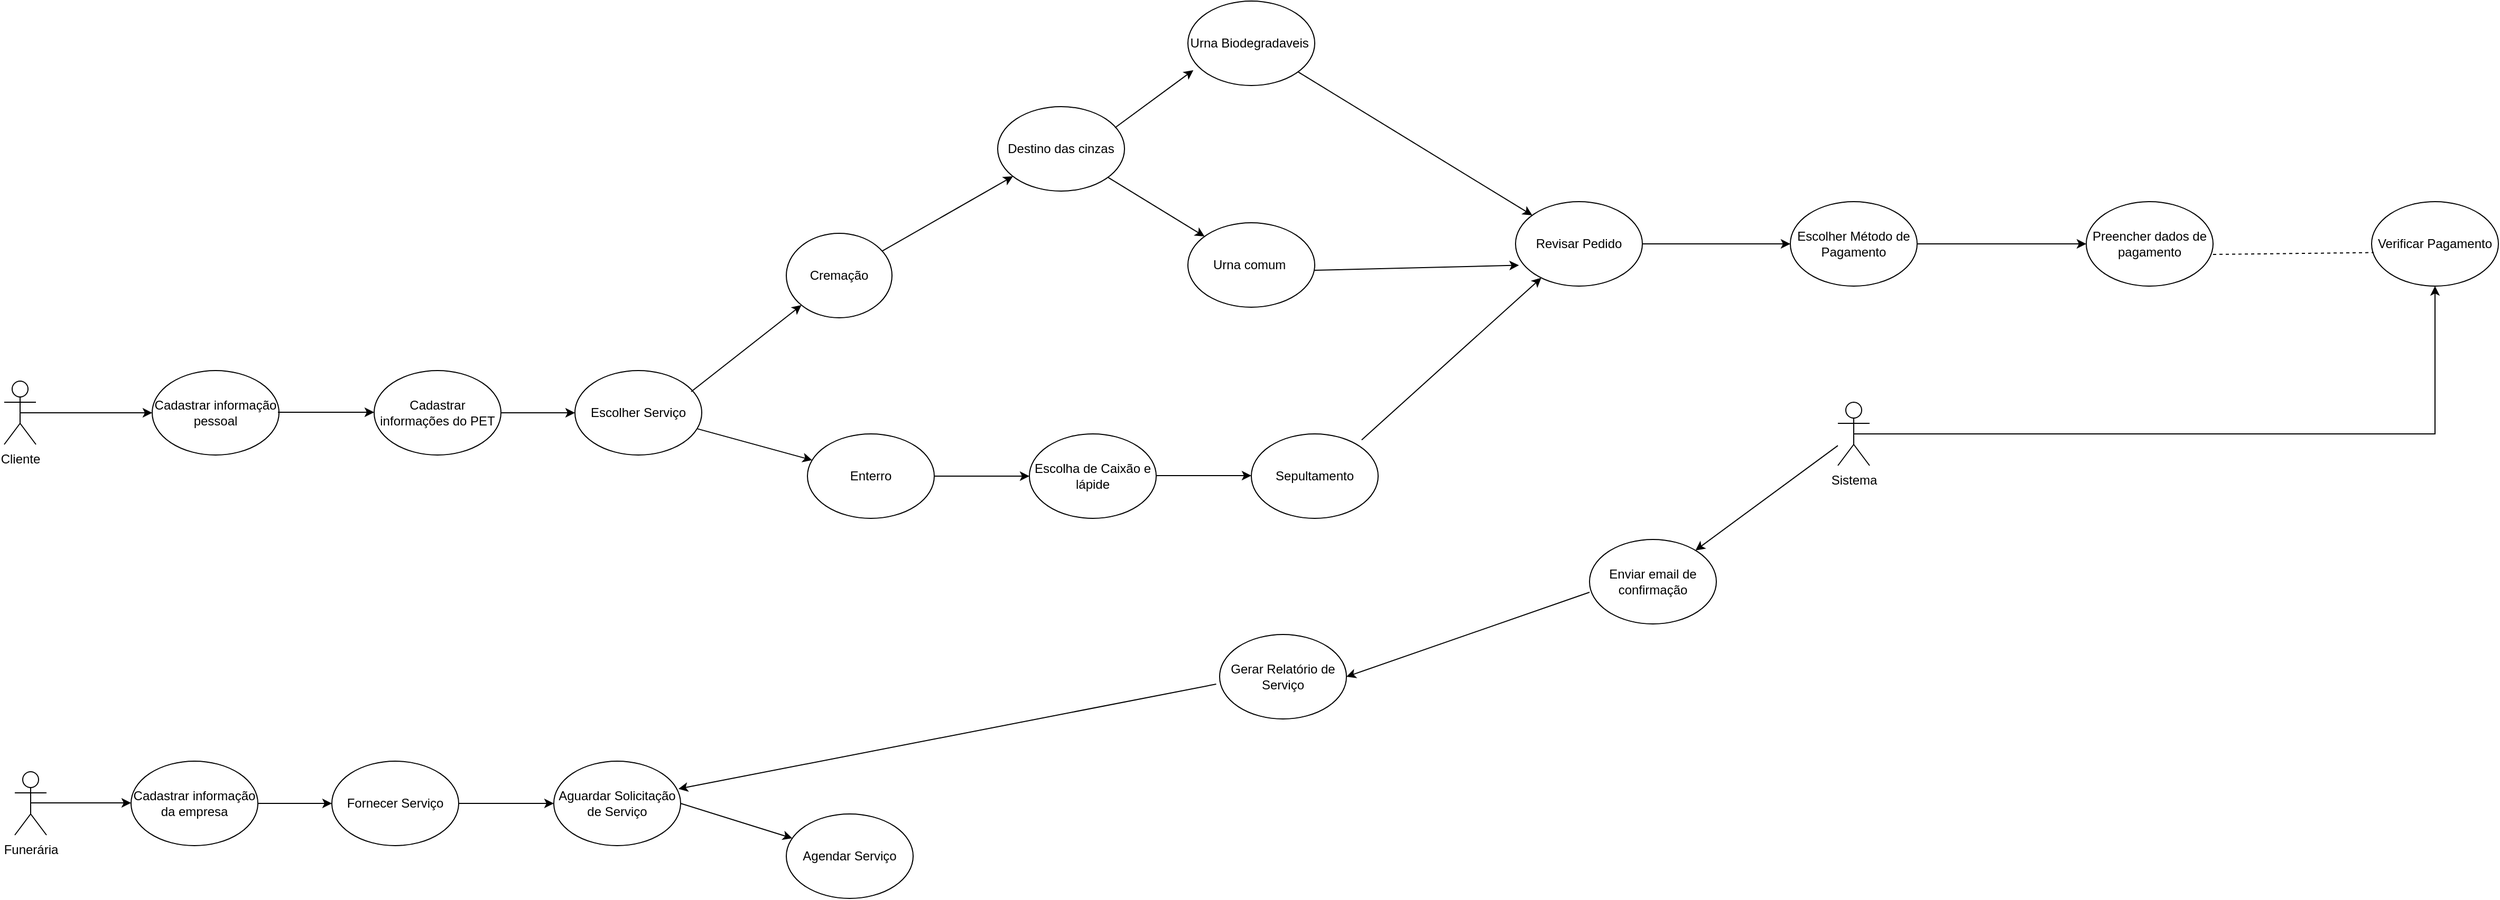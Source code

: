 <mxfile version="22.1.1" type="github">
  <diagram name="Página-1" id="ODZ_0vLTb127tvkNL9cw">
    <mxGraphModel dx="1235" dy="1807" grid="1" gridSize="10" guides="1" tooltips="1" connect="1" arrows="1" fold="1" page="1" pageScale="1" pageWidth="827" pageHeight="1169" math="0" shadow="0">
      <root>
        <mxCell id="0" />
        <mxCell id="1" parent="0" />
        <mxCell id="Ef72juAE4p8E3rA1VLje-10" style="edgeStyle=orthogonalEdgeStyle;rounded=0;orthogonalLoop=1;jettySize=auto;html=1;exitX=0.5;exitY=0.5;exitDx=0;exitDy=0;exitPerimeter=0;" edge="1" parent="1" source="Ef72juAE4p8E3rA1VLje-1" target="Ef72juAE4p8E3rA1VLje-11">
          <mxGeometry relative="1" as="geometry">
            <mxPoint x="250" y="340" as="targetPoint" />
          </mxGeometry>
        </mxCell>
        <mxCell id="Ef72juAE4p8E3rA1VLje-1" value="Cliente" style="shape=umlActor;verticalLabelPosition=bottom;verticalAlign=top;html=1;outlineConnect=0;" vertex="1" parent="1">
          <mxGeometry x="140" y="110" width="30" height="60" as="geometry" />
        </mxCell>
        <mxCell id="Ef72juAE4p8E3rA1VLje-6" value="Funerária" style="shape=umlActor;verticalLabelPosition=bottom;verticalAlign=top;html=1;outlineConnect=0;" vertex="1" parent="1">
          <mxGeometry x="150" y="480" width="30" height="60" as="geometry" />
        </mxCell>
        <mxCell id="Ef72juAE4p8E3rA1VLje-11" value="Cadastrar informação pessoal" style="ellipse;whiteSpace=wrap;html=1;" vertex="1" parent="1">
          <mxGeometry x="280" y="100" width="120" height="80" as="geometry" />
        </mxCell>
        <mxCell id="Ef72juAE4p8E3rA1VLje-12" style="edgeStyle=orthogonalEdgeStyle;rounded=0;orthogonalLoop=1;jettySize=auto;html=1;exitX=0.5;exitY=0.5;exitDx=0;exitDy=0;exitPerimeter=0;" edge="1" parent="1">
          <mxGeometry relative="1" as="geometry">
            <mxPoint x="260" y="509.5" as="targetPoint" />
            <mxPoint x="165" y="509.5" as="sourcePoint" />
          </mxGeometry>
        </mxCell>
        <mxCell id="Ef72juAE4p8E3rA1VLje-13" value="Cadastrar informação da empresa" style="ellipse;whiteSpace=wrap;html=1;" vertex="1" parent="1">
          <mxGeometry x="260" y="470" width="120" height="80" as="geometry" />
        </mxCell>
        <mxCell id="Ef72juAE4p8E3rA1VLje-15" value="" style="endArrow=classic;html=1;rounded=0;" edge="1" parent="1">
          <mxGeometry width="50" height="50" relative="1" as="geometry">
            <mxPoint x="399" y="139.5" as="sourcePoint" />
            <mxPoint x="490" y="139.5" as="targetPoint" />
          </mxGeometry>
        </mxCell>
        <mxCell id="Ef72juAE4p8E3rA1VLje-48" style="edgeStyle=orthogonalEdgeStyle;rounded=0;orthogonalLoop=1;jettySize=auto;html=1;" edge="1" parent="1" source="Ef72juAE4p8E3rA1VLje-16" target="Ef72juAE4p8E3rA1VLje-43">
          <mxGeometry relative="1" as="geometry" />
        </mxCell>
        <mxCell id="Ef72juAE4p8E3rA1VLje-16" value="Cadastrar informações do PET" style="ellipse;whiteSpace=wrap;html=1;" vertex="1" parent="1">
          <mxGeometry x="490" y="100" width="120" height="80" as="geometry" />
        </mxCell>
        <mxCell id="Ef72juAE4p8E3rA1VLje-17" value="" style="endArrow=classic;html=1;rounded=0;" edge="1" parent="1" target="Ef72juAE4p8E3rA1VLje-18">
          <mxGeometry width="50" height="50" relative="1" as="geometry">
            <mxPoint x="380" y="510" as="sourcePoint" />
            <mxPoint x="450" y="510" as="targetPoint" />
          </mxGeometry>
        </mxCell>
        <mxCell id="Ef72juAE4p8E3rA1VLje-18" value="Fornecer Serviço" style="ellipse;whiteSpace=wrap;html=1;" vertex="1" parent="1">
          <mxGeometry x="450" y="470" width="120" height="80" as="geometry" />
        </mxCell>
        <mxCell id="Ef72juAE4p8E3rA1VLje-33" value="Escolha de Caixão e lápide" style="ellipse;whiteSpace=wrap;html=1;" vertex="1" parent="1">
          <mxGeometry x="1110" y="160" width="120" height="80" as="geometry" />
        </mxCell>
        <mxCell id="Ef72juAE4p8E3rA1VLje-36" value="Sepultamento" style="ellipse;whiteSpace=wrap;html=1;" vertex="1" parent="1">
          <mxGeometry x="1320" y="160" width="120" height="80" as="geometry" />
        </mxCell>
        <mxCell id="Ef72juAE4p8E3rA1VLje-43" value="Escolher Serviço" style="ellipse;whiteSpace=wrap;html=1;" vertex="1" parent="1">
          <mxGeometry x="680" y="100" width="120" height="80" as="geometry" />
        </mxCell>
        <mxCell id="Ef72juAE4p8E3rA1VLje-57" value="Cremação" style="ellipse;whiteSpace=wrap;html=1;" vertex="1" parent="1">
          <mxGeometry x="880" y="-30" width="100" height="80" as="geometry" />
        </mxCell>
        <mxCell id="Ef72juAE4p8E3rA1VLje-58" value="Destino das cinzas" style="ellipse;whiteSpace=wrap;html=1;" vertex="1" parent="1">
          <mxGeometry x="1080" y="-150" width="120" height="80" as="geometry" />
        </mxCell>
        <mxCell id="Ef72juAE4p8E3rA1VLje-59" value="Urna Biodegradaveis&amp;nbsp;" style="ellipse;whiteSpace=wrap;html=1;" vertex="1" parent="1">
          <mxGeometry x="1260" y="-250" width="120" height="80" as="geometry" />
        </mxCell>
        <mxCell id="Ef72juAE4p8E3rA1VLje-60" value="Urna comum&amp;nbsp;" style="ellipse;whiteSpace=wrap;html=1;" vertex="1" parent="1">
          <mxGeometry x="1260" y="-40" width="120" height="80" as="geometry" />
        </mxCell>
        <mxCell id="Ef72juAE4p8E3rA1VLje-62" value="" style="endArrow=classic;html=1;rounded=0;" edge="1" parent="1" target="Ef72juAE4p8E3rA1VLje-57">
          <mxGeometry width="50" height="50" relative="1" as="geometry">
            <mxPoint x="790" y="120" as="sourcePoint" />
            <mxPoint x="840" y="70" as="targetPoint" />
          </mxGeometry>
        </mxCell>
        <mxCell id="Ef72juAE4p8E3rA1VLje-63" value="" style="endArrow=classic;html=1;rounded=0;" edge="1" parent="1" source="Ef72juAE4p8E3rA1VLje-57" target="Ef72juAE4p8E3rA1VLje-58">
          <mxGeometry width="50" height="50" relative="1" as="geometry">
            <mxPoint x="910" y="-10" as="sourcePoint" />
            <mxPoint x="960" y="-60" as="targetPoint" />
          </mxGeometry>
        </mxCell>
        <mxCell id="Ef72juAE4p8E3rA1VLje-64" value="" style="endArrow=classic;html=1;rounded=0;" edge="1" parent="1" source="Ef72juAE4p8E3rA1VLje-58" target="Ef72juAE4p8E3rA1VLje-60">
          <mxGeometry width="50" height="50" relative="1" as="geometry">
            <mxPoint x="910" y="-10" as="sourcePoint" />
            <mxPoint x="960" y="-60" as="targetPoint" />
          </mxGeometry>
        </mxCell>
        <mxCell id="Ef72juAE4p8E3rA1VLje-65" value="" style="endArrow=classic;html=1;rounded=0;entryX=0.043;entryY=0.818;entryDx=0;entryDy=0;entryPerimeter=0;" edge="1" parent="1" target="Ef72juAE4p8E3rA1VLje-59">
          <mxGeometry width="50" height="50" relative="1" as="geometry">
            <mxPoint x="1191" y="-130" as="sourcePoint" />
            <mxPoint x="1241" y="-180" as="targetPoint" />
          </mxGeometry>
        </mxCell>
        <mxCell id="Ef72juAE4p8E3rA1VLje-66" value="Enterro" style="ellipse;whiteSpace=wrap;html=1;" vertex="1" parent="1">
          <mxGeometry x="900" y="160" width="120" height="80" as="geometry" />
        </mxCell>
        <mxCell id="Ef72juAE4p8E3rA1VLje-67" value="" style="endArrow=classic;html=1;rounded=0;" edge="1" parent="1" source="Ef72juAE4p8E3rA1VLje-43" target="Ef72juAE4p8E3rA1VLje-66">
          <mxGeometry width="50" height="50" relative="1" as="geometry">
            <mxPoint x="910" y="390" as="sourcePoint" />
            <mxPoint x="960" y="340" as="targetPoint" />
          </mxGeometry>
        </mxCell>
        <mxCell id="Ef72juAE4p8E3rA1VLje-68" value="" style="endArrow=classic;html=1;rounded=0;" edge="1" parent="1" source="Ef72juAE4p8E3rA1VLje-66" target="Ef72juAE4p8E3rA1VLje-33">
          <mxGeometry width="50" height="50" relative="1" as="geometry">
            <mxPoint x="1150" y="190" as="sourcePoint" />
            <mxPoint x="1200" y="140" as="targetPoint" />
          </mxGeometry>
        </mxCell>
        <mxCell id="Ef72juAE4p8E3rA1VLje-69" value="" style="endArrow=classic;html=1;rounded=0;" edge="1" parent="1">
          <mxGeometry width="50" height="50" relative="1" as="geometry">
            <mxPoint x="1230" y="199.5" as="sourcePoint" />
            <mxPoint x="1320" y="199.5" as="targetPoint" />
          </mxGeometry>
        </mxCell>
        <mxCell id="Ef72juAE4p8E3rA1VLje-70" value="Revisar Pedido" style="ellipse;whiteSpace=wrap;html=1;" vertex="1" parent="1">
          <mxGeometry x="1570" y="-60" width="120" height="80" as="geometry" />
        </mxCell>
        <mxCell id="Ef72juAE4p8E3rA1VLje-71" value="" style="endArrow=classic;html=1;rounded=0;" edge="1" parent="1" source="Ef72juAE4p8E3rA1VLje-59" target="Ef72juAE4p8E3rA1VLje-70">
          <mxGeometry width="50" height="50" relative="1" as="geometry">
            <mxPoint x="1140" y="-10" as="sourcePoint" />
            <mxPoint x="1190" y="-60" as="targetPoint" />
          </mxGeometry>
        </mxCell>
        <mxCell id="Ef72juAE4p8E3rA1VLje-72" value="" style="endArrow=classic;html=1;rounded=0;entryX=0.027;entryY=0.753;entryDx=0;entryDy=0;entryPerimeter=0;" edge="1" parent="1" target="Ef72juAE4p8E3rA1VLje-70">
          <mxGeometry width="50" height="50" relative="1" as="geometry">
            <mxPoint x="1380" y="5" as="sourcePoint" />
            <mxPoint x="1430" y="-45" as="targetPoint" />
          </mxGeometry>
        </mxCell>
        <mxCell id="Ef72juAE4p8E3rA1VLje-73" value="" style="endArrow=classic;html=1;rounded=0;exitX=0.87;exitY=0.072;exitDx=0;exitDy=0;exitPerimeter=0;" edge="1" parent="1" source="Ef72juAE4p8E3rA1VLje-36" target="Ef72juAE4p8E3rA1VLje-70">
          <mxGeometry width="50" height="50" relative="1" as="geometry">
            <mxPoint x="1390" y="15" as="sourcePoint" />
            <mxPoint x="1583" y="10" as="targetPoint" />
          </mxGeometry>
        </mxCell>
        <mxCell id="Ef72juAE4p8E3rA1VLje-74" value="Escolher Método de Pagamento" style="ellipse;whiteSpace=wrap;html=1;" vertex="1" parent="1">
          <mxGeometry x="1830" y="-60" width="120" height="80" as="geometry" />
        </mxCell>
        <mxCell id="Ef72juAE4p8E3rA1VLje-75" value="Preencher dados de pagamento" style="ellipse;whiteSpace=wrap;html=1;" vertex="1" parent="1">
          <mxGeometry x="2110" y="-60" width="120" height="80" as="geometry" />
        </mxCell>
        <mxCell id="Ef72juAE4p8E3rA1VLje-76" value="" style="endArrow=classic;html=1;rounded=0;exitX=1;exitY=0.5;exitDx=0;exitDy=0;" edge="1" parent="1" source="Ef72juAE4p8E3rA1VLje-70" target="Ef72juAE4p8E3rA1VLje-74">
          <mxGeometry width="50" height="50" relative="1" as="geometry">
            <mxPoint x="1700" y="-30.0" as="sourcePoint" />
            <mxPoint x="1820" y="-20" as="targetPoint" />
          </mxGeometry>
        </mxCell>
        <mxCell id="Ef72juAE4p8E3rA1VLje-77" value="" style="endArrow=classic;html=1;rounded=0;entryX=0;entryY=0.5;entryDx=0;entryDy=0;" edge="1" parent="1" source="Ef72juAE4p8E3rA1VLje-74" target="Ef72juAE4p8E3rA1VLje-75">
          <mxGeometry width="50" height="50" relative="1" as="geometry">
            <mxPoint x="1750" y="-10" as="sourcePoint" />
            <mxPoint x="1800" y="-60" as="targetPoint" />
          </mxGeometry>
        </mxCell>
        <mxCell id="Ef72juAE4p8E3rA1VLje-82" style="edgeStyle=orthogonalEdgeStyle;rounded=0;orthogonalLoop=1;jettySize=auto;html=1;exitX=0.5;exitY=0.5;exitDx=0;exitDy=0;exitPerimeter=0;" edge="1" parent="1" source="Ef72juAE4p8E3rA1VLje-79" target="Ef72juAE4p8E3rA1VLje-81">
          <mxGeometry relative="1" as="geometry">
            <mxPoint x="2060" y="140" as="targetPoint" />
          </mxGeometry>
        </mxCell>
        <mxCell id="Ef72juAE4p8E3rA1VLje-79" value="Sistema" style="shape=umlActor;verticalLabelPosition=bottom;verticalAlign=top;html=1;outlineConnect=0;" vertex="1" parent="1">
          <mxGeometry x="1875" y="130" width="30" height="60" as="geometry" />
        </mxCell>
        <mxCell id="Ef72juAE4p8E3rA1VLje-81" value="Verificar Pagamento" style="ellipse;whiteSpace=wrap;html=1;" vertex="1" parent="1">
          <mxGeometry x="2380" y="-60" width="120" height="80" as="geometry" />
        </mxCell>
        <mxCell id="Ef72juAE4p8E3rA1VLje-84" value="" style="endArrow=none;dashed=1;html=1;rounded=0;entryX=0.017;entryY=0.603;entryDx=0;entryDy=0;entryPerimeter=0;" edge="1" parent="1" target="Ef72juAE4p8E3rA1VLje-81">
          <mxGeometry width="50" height="50" relative="1" as="geometry">
            <mxPoint x="2230" y="-10" as="sourcePoint" />
            <mxPoint x="2280" y="-60" as="targetPoint" />
          </mxGeometry>
        </mxCell>
        <mxCell id="Ef72juAE4p8E3rA1VLje-85" value="Enviar email de confirmação" style="ellipse;whiteSpace=wrap;html=1;" vertex="1" parent="1">
          <mxGeometry x="1640" y="260" width="120" height="80" as="geometry" />
        </mxCell>
        <mxCell id="Ef72juAE4p8E3rA1VLje-86" value="" style="endArrow=classic;html=1;rounded=0;" edge="1" parent="1">
          <mxGeometry width="50" height="50" relative="1" as="geometry">
            <mxPoint x="570" y="510" as="sourcePoint" />
            <mxPoint x="660" y="510" as="targetPoint" />
          </mxGeometry>
        </mxCell>
        <mxCell id="Ef72juAE4p8E3rA1VLje-99" value="Aguardar Solicitação de Serviço" style="ellipse;whiteSpace=wrap;html=1;" vertex="1" parent="1">
          <mxGeometry x="660" y="470" width="120" height="80" as="geometry" />
        </mxCell>
        <mxCell id="Ef72juAE4p8E3rA1VLje-100" value="Agendar Serviço" style="ellipse;whiteSpace=wrap;html=1;" vertex="1" parent="1">
          <mxGeometry x="880" y="520" width="120" height="80" as="geometry" />
        </mxCell>
        <mxCell id="Ef72juAE4p8E3rA1VLje-101" value="" style="endArrow=classic;html=1;rounded=0;" edge="1" parent="1" target="Ef72juAE4p8E3rA1VLje-100">
          <mxGeometry width="50" height="50" relative="1" as="geometry">
            <mxPoint x="780" y="510" as="sourcePoint" />
            <mxPoint x="830" y="460" as="targetPoint" />
          </mxGeometry>
        </mxCell>
        <mxCell id="Ef72juAE4p8E3rA1VLje-104" value="Gerar Relatório de Serviço" style="ellipse;whiteSpace=wrap;html=1;" vertex="1" parent="1">
          <mxGeometry x="1290" y="350" width="120" height="80" as="geometry" />
        </mxCell>
        <mxCell id="Ef72juAE4p8E3rA1VLje-106" value="" style="endArrow=classic;html=1;rounded=0;entryX=0.983;entryY=0.328;entryDx=0;entryDy=0;entryPerimeter=0;exitX=-0.027;exitY=0.588;exitDx=0;exitDy=0;exitPerimeter=0;" edge="1" parent="1" source="Ef72juAE4p8E3rA1VLje-104" target="Ef72juAE4p8E3rA1VLje-99">
          <mxGeometry width="50" height="50" relative="1" as="geometry">
            <mxPoint x="860" y="360" as="sourcePoint" />
            <mxPoint x="1200" y="370" as="targetPoint" />
          </mxGeometry>
        </mxCell>
        <mxCell id="Ef72juAE4p8E3rA1VLje-108" value="" style="endArrow=classic;html=1;rounded=0;entryX=1;entryY=0.5;entryDx=0;entryDy=0;exitX=0;exitY=0.625;exitDx=0;exitDy=0;exitPerimeter=0;" edge="1" parent="1" source="Ef72juAE4p8E3rA1VLje-85" target="Ef72juAE4p8E3rA1VLje-104">
          <mxGeometry width="50" height="50" relative="1" as="geometry">
            <mxPoint x="1550" y="340" as="sourcePoint" />
            <mxPoint x="1600" y="290" as="targetPoint" />
          </mxGeometry>
        </mxCell>
        <mxCell id="Ef72juAE4p8E3rA1VLje-109" value="" style="endArrow=classic;html=1;rounded=0;" edge="1" parent="1" source="Ef72juAE4p8E3rA1VLje-79" target="Ef72juAE4p8E3rA1VLje-85">
          <mxGeometry width="50" height="50" relative="1" as="geometry">
            <mxPoint x="1750" y="230" as="sourcePoint" />
            <mxPoint x="1800" y="180" as="targetPoint" />
          </mxGeometry>
        </mxCell>
      </root>
    </mxGraphModel>
  </diagram>
</mxfile>
